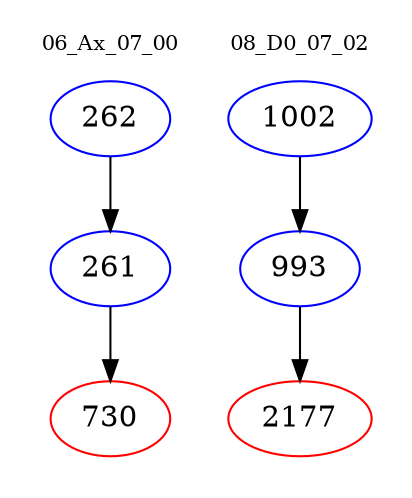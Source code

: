 digraph{
subgraph cluster_0 {
color = white
label = "06_Ax_07_00";
fontsize=10;
T0_262 [label="262", color="blue"]
T0_262 -> T0_261 [color="black"]
T0_261 [label="261", color="blue"]
T0_261 -> T0_730 [color="black"]
T0_730 [label="730", color="red"]
}
subgraph cluster_1 {
color = white
label = "08_D0_07_02";
fontsize=10;
T1_1002 [label="1002", color="blue"]
T1_1002 -> T1_993 [color="black"]
T1_993 [label="993", color="blue"]
T1_993 -> T1_2177 [color="black"]
T1_2177 [label="2177", color="red"]
}
}
